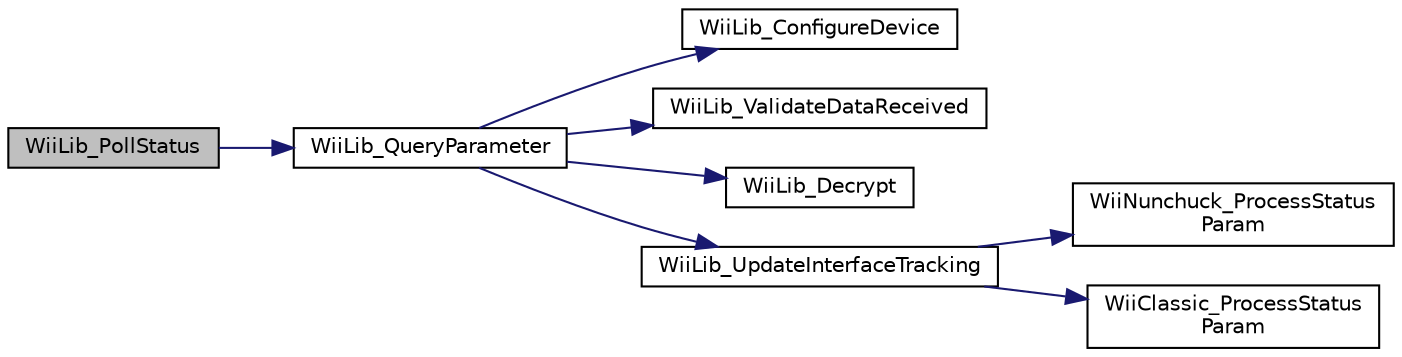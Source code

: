 digraph "WiiLib_PollStatus"
{
  edge [fontname="Helvetica",fontsize="10",labelfontname="Helvetica",labelfontsize="10"];
  node [fontname="Helvetica",fontsize="10",shape=record];
  rankdir="LR";
  Node42 [label="WiiLib_PollStatus",height=0.2,width=0.4,color="black", fillcolor="grey75", style="filled", fontcolor="black"];
  Node42 -> Node43 [color="midnightblue",fontsize="10",style="solid",fontname="Helvetica"];
  Node43 [label="WiiLib_QueryParameter",height=0.2,width=0.4,color="black", fillcolor="white", style="filled",URL="$wii__lib_8c.html#a3f1a4a0b9edfea52390b8bf07a9fef1f",tooltip="Hanldes process of initiating and reading the response for querying a parameter value from the target..."];
  Node43 -> Node44 [color="midnightblue",fontsize="10",style="solid",fontname="Helvetica"];
  Node44 [label="WiiLib_ConfigureDevice",height=0.2,width=0.4,color="black", fillcolor="white", style="filled",URL="$wii__lib_8c.html#a142d45ef18cbb69d8ffd2cfac5f591a5",tooltip="Pushes out configuration to target device. "];
  Node43 -> Node45 [color="midnightblue",fontsize="10",style="solid",fontname="Helvetica"];
  Node45 [label="WiiLib_ValidateDataReceived",height=0.2,width=0.4,color="black", fillcolor="white", style="filled",URL="$wii__lib_8c.html#a975203344b3223270889adfe8bc28b14",tooltip="Verifies the data provided is not a known set of invalid byte(s). "];
  Node43 -> Node46 [color="midnightblue",fontsize="10",style="solid",fontname="Helvetica"];
  Node46 [label="WiiLib_Decrypt",height=0.2,width=0.4,color="black", fillcolor="white", style="filled",URL="$wii__lib_8c.html#aa69c759411925b0982a02da32c85890e",tooltip="Handles the process of decrypting data received from a target device. "];
  Node43 -> Node47 [color="midnightblue",fontsize="10",style="solid",fontname="Helvetica"];
  Node47 [label="WiiLib_UpdateInterfaceTracking",height=0.2,width=0.4,color="black", fillcolor="white", style="filled",URL="$wii__lib_8c.html#aad241b45d69099b34e33ce9d56f8ecdd",tooltip="Wrapper to invoke the appropriate target-specific processing function to interpret the current status..."];
  Node47 -> Node48 [color="midnightblue",fontsize="10",style="solid",fontname="Helvetica"];
  Node48 [label="WiiNunchuck_ProcessStatus\lParam",height=0.2,width=0.4,color="black", fillcolor="white", style="filled",URL="$wii__nunchuck_8h.html#a95d02a5f70eb0bfffd18905387e78798",tooltip="Process current data for device as the response field from querying the device status register..."];
  Node47 -> Node49 [color="midnightblue",fontsize="10",style="solid",fontname="Helvetica"];
  Node49 [label="WiiClassic_ProcessStatus\lParam",height=0.2,width=0.4,color="black", fillcolor="white", style="filled",URL="$wii__classic__controller_8h.html#a2673480b21c4f614e98006199179c6ea",tooltip="Process current data for device as the response field from querying the device status register..."];
}
